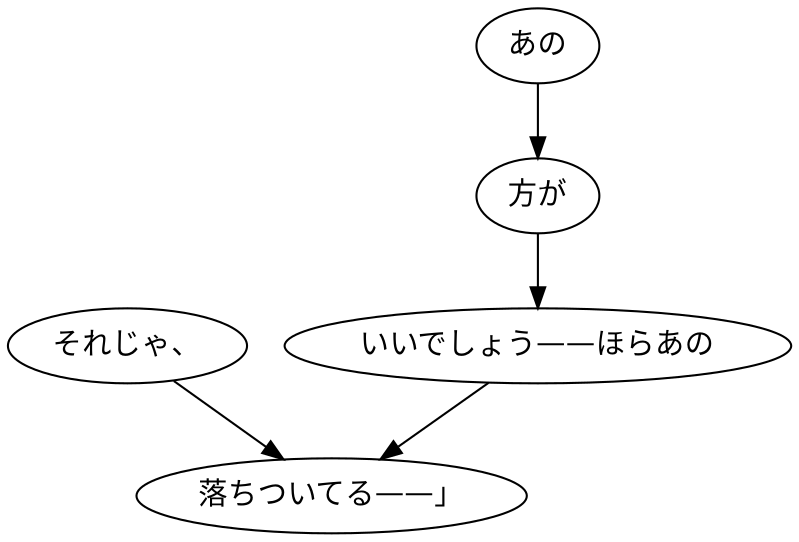 digraph graph6779 {
	node0 [label="それじゃ、"];
	node1 [label="あの"];
	node2 [label="方が"];
	node3 [label="いいでしょう——ほらあの"];
	node4 [label="落ちついてる——」"];
	node0 -> node4;
	node1 -> node2;
	node2 -> node3;
	node3 -> node4;
}
